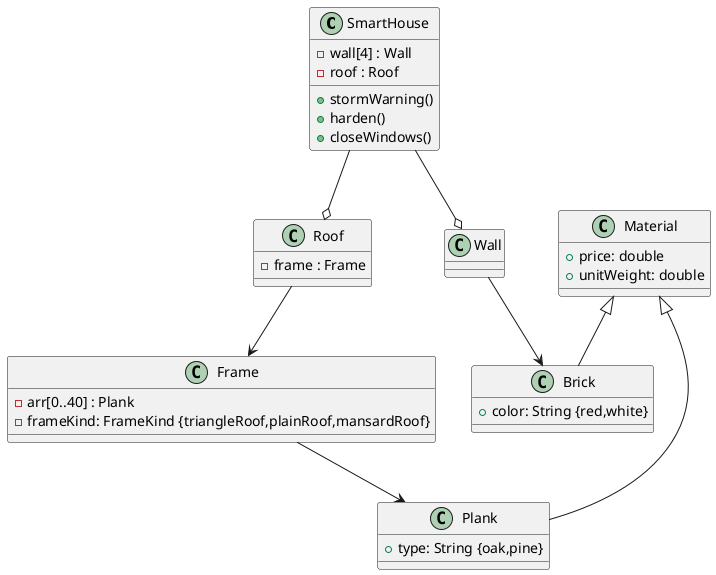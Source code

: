 @startuml
class SmartHouse {
    -wall[4] : Wall
    -roof : Roof
    +stormWarning()
    +harden()
    +closeWindows()
}

class Wall {
}

class Roof {
    -frame : Frame
}

class Material {
    +price: double
    +unitWeight: double
}

SmartHouse --o Wall
SmartHouse --o Roof
Roof --> Frame

class Brick {
    +color: String {red,white}
}
Material <|-- Brick

class Plank {
    +type: String {oak,pine}
}
Material <|-- Plank

class Frame {
    - arr[0..40] : Plank
    - frameKind: FrameKind {triangleRoof,plainRoof,mansardRoof}
}

Frame --> Plank
Wall --> Brick

@enduml
